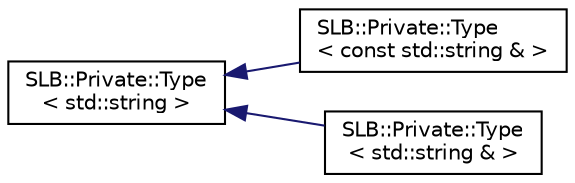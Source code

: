 digraph "Graphical Class Hierarchy"
{
  edge [fontname="Helvetica",fontsize="10",labelfontname="Helvetica",labelfontsize="10"];
  node [fontname="Helvetica",fontsize="10",shape=record];
  rankdir="LR";
  Node1 [label="SLB::Private::Type\l\< std::string \>",height=0.2,width=0.4,color="black", fillcolor="white", style="filled",URL="$structSLB_1_1Private_1_1Type_3_01std_1_1string_01_4.html"];
  Node1 -> Node2 [dir="back",color="midnightblue",fontsize="10",style="solid",fontname="Helvetica"];
  Node2 [label="SLB::Private::Type\l\< const std::string & \>",height=0.2,width=0.4,color="black", fillcolor="white", style="filled",URL="$structSLB_1_1Private_1_1Type_3_01const_01std_1_1string_01_6_01_4.html"];
  Node1 -> Node3 [dir="back",color="midnightblue",fontsize="10",style="solid",fontname="Helvetica"];
  Node3 [label="SLB::Private::Type\l\< std::string & \>",height=0.2,width=0.4,color="black", fillcolor="white", style="filled",URL="$structSLB_1_1Private_1_1Type_3_01std_1_1string_01_6_01_4.html"];
}
